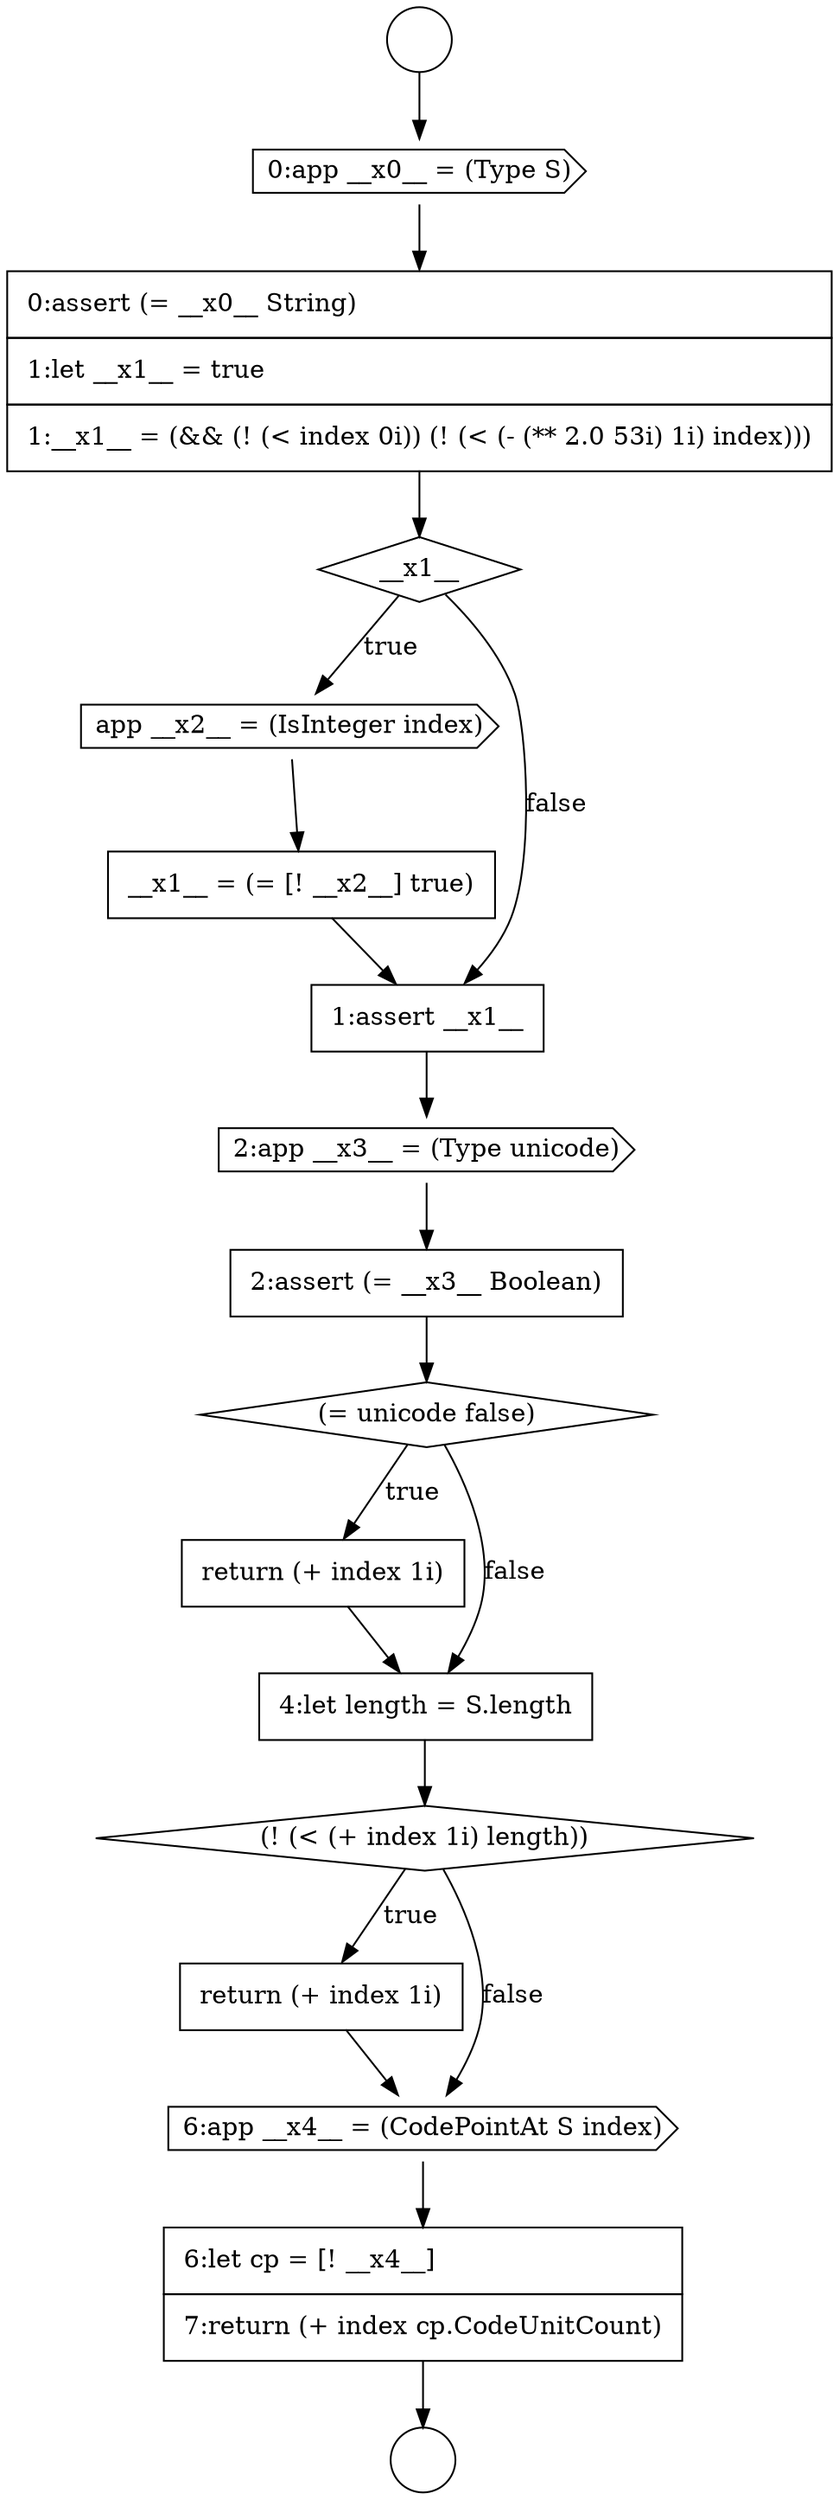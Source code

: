 digraph {
  node14765 [shape=diamond, label=<<font color="black">(! (&lt; (+ index 1i) length))</font>> color="black" fillcolor="white" style=filled]
  node14754 [shape=cds, label=<<font color="black">0:app __x0__ = (Type S)</font>> color="black" fillcolor="white" style=filled]
  node14758 [shape=none, margin=0, label=<<font color="black">
    <table border="0" cellborder="1" cellspacing="0" cellpadding="10">
      <tr><td align="left">__x1__ = (= [! __x2__] true)</td></tr>
    </table>
  </font>> color="black" fillcolor="white" style=filled]
  node14761 [shape=none, margin=0, label=<<font color="black">
    <table border="0" cellborder="1" cellspacing="0" cellpadding="10">
      <tr><td align="left">2:assert (= __x3__ Boolean)</td></tr>
    </table>
  </font>> color="black" fillcolor="white" style=filled]
  node14766 [shape=none, margin=0, label=<<font color="black">
    <table border="0" cellborder="1" cellspacing="0" cellpadding="10">
      <tr><td align="left">return (+ index 1i)</td></tr>
    </table>
  </font>> color="black" fillcolor="white" style=filled]
  node14753 [shape=circle label=" " color="black" fillcolor="white" style=filled]
  node14752 [shape=circle label=" " color="black" fillcolor="white" style=filled]
  node14757 [shape=cds, label=<<font color="black">app __x2__ = (IsInteger index)</font>> color="black" fillcolor="white" style=filled]
  node14762 [shape=diamond, label=<<font color="black">(= unicode false)</font>> color="black" fillcolor="white" style=filled]
  node14760 [shape=cds, label=<<font color="black">2:app __x3__ = (Type unicode)</font>> color="black" fillcolor="white" style=filled]
  node14755 [shape=none, margin=0, label=<<font color="black">
    <table border="0" cellborder="1" cellspacing="0" cellpadding="10">
      <tr><td align="left">0:assert (= __x0__ String)</td></tr>
      <tr><td align="left">1:let __x1__ = true</td></tr>
      <tr><td align="left">1:__x1__ = (&amp;&amp; (! (&lt; index 0i)) (! (&lt; (- (** 2.0 53i) 1i) index)))</td></tr>
    </table>
  </font>> color="black" fillcolor="white" style=filled]
  node14756 [shape=diamond, label=<<font color="black">__x1__</font>> color="black" fillcolor="white" style=filled]
  node14767 [shape=cds, label=<<font color="black">6:app __x4__ = (CodePointAt S index)</font>> color="black" fillcolor="white" style=filled]
  node14768 [shape=none, margin=0, label=<<font color="black">
    <table border="0" cellborder="1" cellspacing="0" cellpadding="10">
      <tr><td align="left">6:let cp = [! __x4__]</td></tr>
      <tr><td align="left">7:return (+ index cp.CodeUnitCount)</td></tr>
    </table>
  </font>> color="black" fillcolor="white" style=filled]
  node14763 [shape=none, margin=0, label=<<font color="black">
    <table border="0" cellborder="1" cellspacing="0" cellpadding="10">
      <tr><td align="left">return (+ index 1i)</td></tr>
    </table>
  </font>> color="black" fillcolor="white" style=filled]
  node14764 [shape=none, margin=0, label=<<font color="black">
    <table border="0" cellborder="1" cellspacing="0" cellpadding="10">
      <tr><td align="left">4:let length = S.length</td></tr>
    </table>
  </font>> color="black" fillcolor="white" style=filled]
  node14759 [shape=none, margin=0, label=<<font color="black">
    <table border="0" cellborder="1" cellspacing="0" cellpadding="10">
      <tr><td align="left">1:assert __x1__</td></tr>
    </table>
  </font>> color="black" fillcolor="white" style=filled]
  node14761 -> node14762 [ color="black"]
  node14752 -> node14754 [ color="black"]
  node14755 -> node14756 [ color="black"]
  node14764 -> node14765 [ color="black"]
  node14762 -> node14763 [label=<<font color="black">true</font>> color="black"]
  node14762 -> node14764 [label=<<font color="black">false</font>> color="black"]
  node14754 -> node14755 [ color="black"]
  node14760 -> node14761 [ color="black"]
  node14759 -> node14760 [ color="black"]
  node14756 -> node14757 [label=<<font color="black">true</font>> color="black"]
  node14756 -> node14759 [label=<<font color="black">false</font>> color="black"]
  node14763 -> node14764 [ color="black"]
  node14766 -> node14767 [ color="black"]
  node14768 -> node14753 [ color="black"]
  node14767 -> node14768 [ color="black"]
  node14758 -> node14759 [ color="black"]
  node14765 -> node14766 [label=<<font color="black">true</font>> color="black"]
  node14765 -> node14767 [label=<<font color="black">false</font>> color="black"]
  node14757 -> node14758 [ color="black"]
}
